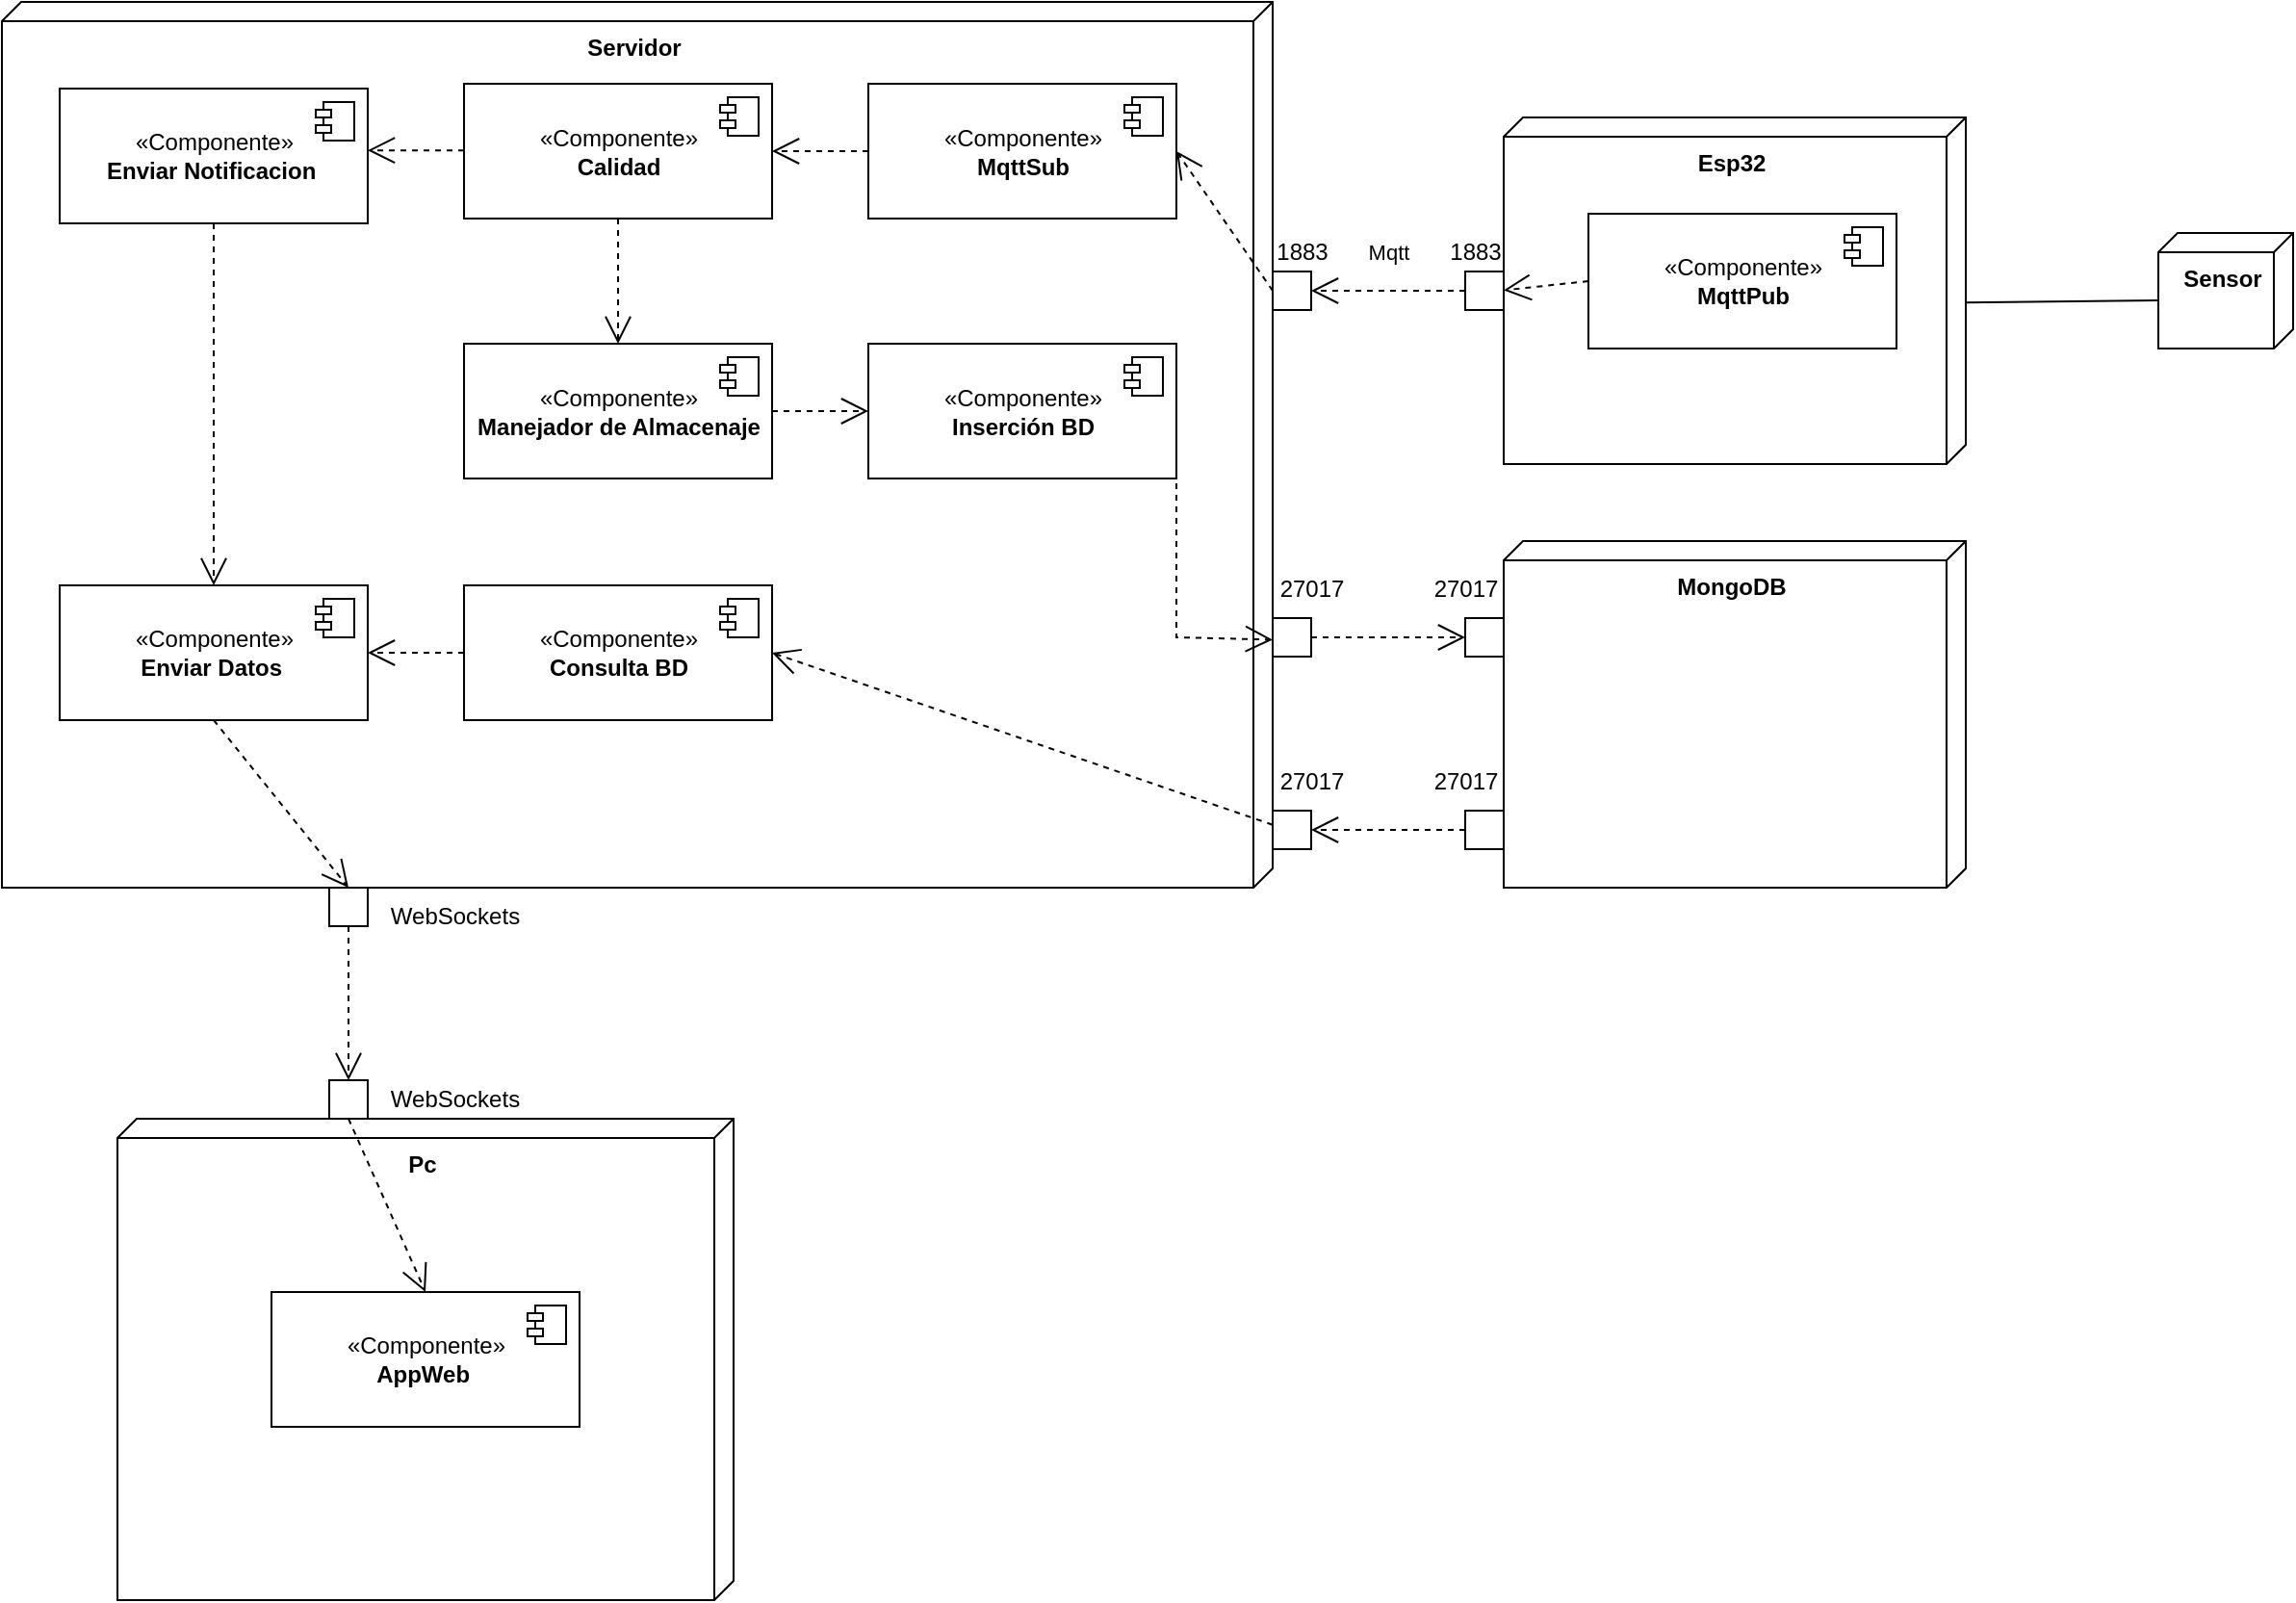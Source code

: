 <mxfile version="20.5.1" type="github">
  <diagram name="Page-1" id="e7e014a7-5840-1c2e-5031-d8a46d1fe8dd">
    <mxGraphModel dx="2995" dy="733" grid="1" gridSize="10" guides="1" tooltips="1" connect="1" arrows="1" fold="1" page="1" pageScale="1" pageWidth="1169" pageHeight="826" background="none" math="0" shadow="0">
      <root>
        <mxCell id="0" />
        <mxCell id="1" parent="0" />
        <mxCell id="D7pw64qDKN3Jk1SbKEh4-42" value="&lt;b&gt;Servidor&lt;/b&gt;" style="verticalAlign=top;align=center;shape=cube;size=10;direction=south;fontStyle=0;html=1;boundedLbl=1;spacingLeft=5;" vertex="1" parent="1">
          <mxGeometry x="-60" y="110" width="660" height="460" as="geometry" />
        </mxCell>
        <mxCell id="D7pw64qDKN3Jk1SbKEh4-44" value="&lt;div style=&quot;&quot;&gt;&lt;b style=&quot;background-color: initial;&quot;&gt;Sensor&lt;/b&gt;&lt;/div&gt;" style="verticalAlign=top;align=center;shape=cube;size=10;direction=south;fontStyle=0;html=1;boundedLbl=1;spacingLeft=5;" vertex="1" parent="1">
          <mxGeometry x="1060" y="230" width="70" height="60" as="geometry" />
        </mxCell>
        <mxCell id="D7pw64qDKN3Jk1SbKEh4-46" value="&lt;div style=&quot;&quot;&gt;&lt;b style=&quot;background-color: initial;&quot;&gt;Esp32&lt;/b&gt;&lt;/div&gt;" style="verticalAlign=top;align=center;shape=cube;size=10;direction=south;fontStyle=0;html=1;boundedLbl=1;spacingLeft=5;" vertex="1" parent="1">
          <mxGeometry x="720" y="170" width="240" height="180" as="geometry" />
        </mxCell>
        <mxCell id="D7pw64qDKN3Jk1SbKEh4-47" value="" style="whiteSpace=wrap;html=1;aspect=fixed;" vertex="1" parent="1">
          <mxGeometry x="700" y="250" width="20" height="20" as="geometry" />
        </mxCell>
        <mxCell id="D7pw64qDKN3Jk1SbKEh4-48" value="" style="endArrow=none;html=1;rounded=0;entryX=0;entryY=0;entryDx=35;entryDy=70;entryPerimeter=0;exitX=0.534;exitY=0.002;exitDx=0;exitDy=0;exitPerimeter=0;" edge="1" parent="1" source="D7pw64qDKN3Jk1SbKEh4-46" target="D7pw64qDKN3Jk1SbKEh4-44">
          <mxGeometry width="50" height="50" relative="1" as="geometry">
            <mxPoint x="900" y="265" as="sourcePoint" />
            <mxPoint x="980" y="265" as="targetPoint" />
          </mxGeometry>
        </mxCell>
        <mxCell id="D7pw64qDKN3Jk1SbKEh4-56" value="Mqtt" style="endArrow=open;endSize=12;dashed=1;html=1;rounded=0;entryX=1;entryY=0.5;entryDx=0;entryDy=0;exitX=0;exitY=0.5;exitDx=0;exitDy=0;" edge="1" parent="1" source="D7pw64qDKN3Jk1SbKEh4-47" target="D7pw64qDKN3Jk1SbKEh4-57">
          <mxGeometry y="-20" width="160" relative="1" as="geometry">
            <mxPoint x="650" y="120" as="sourcePoint" />
            <mxPoint x="810" y="120" as="targetPoint" />
            <mxPoint as="offset" />
          </mxGeometry>
        </mxCell>
        <mxCell id="D7pw64qDKN3Jk1SbKEh4-57" value="" style="whiteSpace=wrap;html=1;aspect=fixed;" vertex="1" parent="1">
          <mxGeometry x="600" y="250" width="20" height="20" as="geometry" />
        </mxCell>
        <mxCell id="D7pw64qDKN3Jk1SbKEh4-58" value="1883" style="text;html=1;align=center;verticalAlign=middle;resizable=0;points=[];autosize=1;strokeColor=none;fillColor=none;" vertex="1" parent="1">
          <mxGeometry x="680" y="225" width="50" height="30" as="geometry" />
        </mxCell>
        <mxCell id="D7pw64qDKN3Jk1SbKEh4-59" value="1883" style="text;html=1;align=center;verticalAlign=middle;resizable=0;points=[];autosize=1;strokeColor=none;fillColor=none;" vertex="1" parent="1">
          <mxGeometry x="590" y="225" width="50" height="30" as="geometry" />
        </mxCell>
        <mxCell id="D7pw64qDKN3Jk1SbKEh4-60" value="" style="endArrow=open;endSize=12;dashed=1;html=1;rounded=0;entryX=1;entryY=0.5;entryDx=0;entryDy=0;exitX=0;exitY=0.5;exitDx=0;exitDy=0;" edge="1" parent="1" source="D7pw64qDKN3Jk1SbKEh4-61">
          <mxGeometry x="-0.099" y="-20" width="160" relative="1" as="geometry">
            <mxPoint x="770" y="240" as="sourcePoint" />
            <mxPoint x="720" y="259.75" as="targetPoint" />
            <mxPoint as="offset" />
          </mxGeometry>
        </mxCell>
        <mxCell id="D7pw64qDKN3Jk1SbKEh4-61" value="«Componente»&lt;br&gt;&lt;b&gt;MqttPub&lt;/b&gt;" style="html=1;dropTarget=0;" vertex="1" parent="1">
          <mxGeometry x="764" y="220" width="160" height="70" as="geometry" />
        </mxCell>
        <mxCell id="D7pw64qDKN3Jk1SbKEh4-62" value="" style="shape=module;jettyWidth=8;jettyHeight=4;" vertex="1" parent="D7pw64qDKN3Jk1SbKEh4-61">
          <mxGeometry x="1" width="20" height="20" relative="1" as="geometry">
            <mxPoint x="-27" y="7" as="offset" />
          </mxGeometry>
        </mxCell>
        <mxCell id="D7pw64qDKN3Jk1SbKEh4-63" value="«Componente»&lt;br&gt;&lt;b&gt;MqttSub&lt;/b&gt;" style="html=1;dropTarget=0;" vertex="1" parent="1">
          <mxGeometry x="390" y="152.5" width="160" height="70" as="geometry" />
        </mxCell>
        <mxCell id="D7pw64qDKN3Jk1SbKEh4-64" value="" style="shape=module;jettyWidth=8;jettyHeight=4;" vertex="1" parent="D7pw64qDKN3Jk1SbKEh4-63">
          <mxGeometry x="1" width="20" height="20" relative="1" as="geometry">
            <mxPoint x="-27" y="7" as="offset" />
          </mxGeometry>
        </mxCell>
        <mxCell id="D7pw64qDKN3Jk1SbKEh4-66" value="" style="endArrow=open;endSize=12;dashed=1;html=1;rounded=0;entryX=1;entryY=0.5;entryDx=0;entryDy=0;exitX=0;exitY=0.5;exitDx=0;exitDy=0;" edge="1" parent="1" source="D7pw64qDKN3Jk1SbKEh4-57" target="D7pw64qDKN3Jk1SbKEh4-63">
          <mxGeometry x="-0.099" y="-20" width="160" relative="1" as="geometry">
            <mxPoint x="564" y="265.25" as="sourcePoint" />
            <mxPoint x="520" y="270" as="targetPoint" />
            <mxPoint as="offset" />
          </mxGeometry>
        </mxCell>
        <mxCell id="D7pw64qDKN3Jk1SbKEh4-67" value="«Componente»&lt;br&gt;&lt;b&gt;Calidad&lt;/b&gt;" style="html=1;dropTarget=0;" vertex="1" parent="1">
          <mxGeometry x="180" y="152.5" width="160" height="70" as="geometry" />
        </mxCell>
        <mxCell id="D7pw64qDKN3Jk1SbKEh4-68" value="" style="shape=module;jettyWidth=8;jettyHeight=4;" vertex="1" parent="D7pw64qDKN3Jk1SbKEh4-67">
          <mxGeometry x="1" width="20" height="20" relative="1" as="geometry">
            <mxPoint x="-27" y="7" as="offset" />
          </mxGeometry>
        </mxCell>
        <mxCell id="D7pw64qDKN3Jk1SbKEh4-69" value="«Componente»&lt;br&gt;&lt;b&gt;Manejador de Almacenaje&lt;/b&gt;" style="html=1;dropTarget=0;" vertex="1" parent="1">
          <mxGeometry x="180" y="287.5" width="160" height="70" as="geometry" />
        </mxCell>
        <mxCell id="D7pw64qDKN3Jk1SbKEh4-70" value="" style="shape=module;jettyWidth=8;jettyHeight=4;" vertex="1" parent="D7pw64qDKN3Jk1SbKEh4-69">
          <mxGeometry x="1" width="20" height="20" relative="1" as="geometry">
            <mxPoint x="-27" y="7" as="offset" />
          </mxGeometry>
        </mxCell>
        <mxCell id="D7pw64qDKN3Jk1SbKEh4-71" value="«Componente»&lt;br&gt;&lt;b&gt;Inserción BD&lt;/b&gt;" style="html=1;dropTarget=0;" vertex="1" parent="1">
          <mxGeometry x="390" y="287.5" width="160" height="70" as="geometry" />
        </mxCell>
        <mxCell id="D7pw64qDKN3Jk1SbKEh4-72" value="" style="shape=module;jettyWidth=8;jettyHeight=4;" vertex="1" parent="D7pw64qDKN3Jk1SbKEh4-71">
          <mxGeometry x="1" width="20" height="20" relative="1" as="geometry">
            <mxPoint x="-27" y="7" as="offset" />
          </mxGeometry>
        </mxCell>
        <mxCell id="D7pw64qDKN3Jk1SbKEh4-73" value="" style="endArrow=open;endSize=12;dashed=1;html=1;rounded=0;entryX=1;entryY=0.5;entryDx=0;entryDy=0;exitX=0;exitY=0.5;exitDx=0;exitDy=0;" edge="1" parent="1" source="D7pw64qDKN3Jk1SbKEh4-63" target="D7pw64qDKN3Jk1SbKEh4-67">
          <mxGeometry x="-0.099" y="-20" width="160" relative="1" as="geometry">
            <mxPoint x="400" y="270" as="sourcePoint" />
            <mxPoint x="350" y="200" as="targetPoint" />
            <mxPoint as="offset" />
          </mxGeometry>
        </mxCell>
        <mxCell id="D7pw64qDKN3Jk1SbKEh4-74" value="" style="endArrow=open;endSize=12;dashed=1;html=1;rounded=0;entryX=0;entryY=0.5;entryDx=0;entryDy=0;exitX=1;exitY=0.5;exitDx=0;exitDy=0;" edge="1" parent="1" source="D7pw64qDKN3Jk1SbKEh4-69" target="D7pw64qDKN3Jk1SbKEh4-71">
          <mxGeometry x="-0.099" y="-20" width="160" relative="1" as="geometry">
            <mxPoint x="400" y="200" as="sourcePoint" />
            <mxPoint x="350" y="200" as="targetPoint" />
            <mxPoint as="offset" />
          </mxGeometry>
        </mxCell>
        <mxCell id="D7pw64qDKN3Jk1SbKEh4-75" value="" style="endArrow=open;endSize=12;dashed=1;html=1;rounded=0;entryX=0.5;entryY=0;entryDx=0;entryDy=0;exitX=0.5;exitY=1;exitDx=0;exitDy=0;" edge="1" parent="1" source="D7pw64qDKN3Jk1SbKEh4-67" target="D7pw64qDKN3Jk1SbKEh4-69">
          <mxGeometry x="-0.099" y="-20" width="160" relative="1" as="geometry">
            <mxPoint x="400" y="200" as="sourcePoint" />
            <mxPoint x="350" y="200" as="targetPoint" />
            <mxPoint as="offset" />
          </mxGeometry>
        </mxCell>
        <mxCell id="D7pw64qDKN3Jk1SbKEh4-76" value="«Componente»&lt;br&gt;&lt;b&gt;Consulta BD&lt;/b&gt;" style="html=1;dropTarget=0;" vertex="1" parent="1">
          <mxGeometry x="180" y="413" width="160" height="70" as="geometry" />
        </mxCell>
        <mxCell id="D7pw64qDKN3Jk1SbKEh4-77" value="" style="shape=module;jettyWidth=8;jettyHeight=4;" vertex="1" parent="D7pw64qDKN3Jk1SbKEh4-76">
          <mxGeometry x="1" width="20" height="20" relative="1" as="geometry">
            <mxPoint x="-27" y="7" as="offset" />
          </mxGeometry>
        </mxCell>
        <mxCell id="D7pw64qDKN3Jk1SbKEh4-78" value="«Componente»&lt;br&gt;&lt;b&gt;Enviar Datos&amp;nbsp;&lt;/b&gt;" style="html=1;dropTarget=0;" vertex="1" parent="1">
          <mxGeometry x="-30" y="413" width="160" height="70" as="geometry" />
        </mxCell>
        <mxCell id="D7pw64qDKN3Jk1SbKEh4-79" value="" style="shape=module;jettyWidth=8;jettyHeight=4;" vertex="1" parent="D7pw64qDKN3Jk1SbKEh4-78">
          <mxGeometry x="1" width="20" height="20" relative="1" as="geometry">
            <mxPoint x="-27" y="7" as="offset" />
          </mxGeometry>
        </mxCell>
        <mxCell id="D7pw64qDKN3Jk1SbKEh4-80" value="«Componente»&lt;br&gt;&lt;b&gt;Enviar Notificacion&amp;nbsp;&lt;/b&gt;" style="html=1;dropTarget=0;" vertex="1" parent="1">
          <mxGeometry x="-30" y="155" width="160" height="70" as="geometry" />
        </mxCell>
        <mxCell id="D7pw64qDKN3Jk1SbKEh4-81" value="" style="shape=module;jettyWidth=8;jettyHeight=4;" vertex="1" parent="D7pw64qDKN3Jk1SbKEh4-80">
          <mxGeometry x="1" width="20" height="20" relative="1" as="geometry">
            <mxPoint x="-27" y="7" as="offset" />
          </mxGeometry>
        </mxCell>
        <mxCell id="D7pw64qDKN3Jk1SbKEh4-82" value="" style="endArrow=open;endSize=12;dashed=1;html=1;rounded=0;entryX=1;entryY=0.5;entryDx=0;entryDy=0;exitX=0;exitY=0.5;exitDx=0;exitDy=0;" edge="1" parent="1">
          <mxGeometry x="-0.099" y="-20" width="160" relative="1" as="geometry">
            <mxPoint x="180" y="187.07" as="sourcePoint" />
            <mxPoint x="130" y="187.07" as="targetPoint" />
            <mxPoint as="offset" />
          </mxGeometry>
        </mxCell>
        <mxCell id="D7pw64qDKN3Jk1SbKEh4-83" value="" style="endArrow=open;endSize=12;dashed=1;html=1;rounded=0;exitX=0;exitY=0.5;exitDx=0;exitDy=0;" edge="1" parent="1" source="D7pw64qDKN3Jk1SbKEh4-76">
          <mxGeometry x="-0.099" y="-20" width="160" relative="1" as="geometry">
            <mxPoint x="170" y="448" as="sourcePoint" />
            <mxPoint x="130" y="448" as="targetPoint" />
            <mxPoint as="offset" />
          </mxGeometry>
        </mxCell>
        <mxCell id="D7pw64qDKN3Jk1SbKEh4-84" value="" style="whiteSpace=wrap;html=1;aspect=fixed;" vertex="1" parent="1">
          <mxGeometry x="600" y="530" width="20" height="20" as="geometry" />
        </mxCell>
        <mxCell id="D7pw64qDKN3Jk1SbKEh4-85" value="27017" style="text;html=1;align=center;verticalAlign=middle;resizable=0;points=[];autosize=1;strokeColor=none;fillColor=none;" vertex="1" parent="1">
          <mxGeometry x="590" y="500" width="60" height="30" as="geometry" />
        </mxCell>
        <mxCell id="D7pw64qDKN3Jk1SbKEh4-86" value="&lt;div style=&quot;&quot;&gt;&lt;b&gt;MongoDB&lt;/b&gt;&lt;/div&gt;" style="verticalAlign=top;align=center;shape=cube;size=10;direction=south;fontStyle=0;html=1;boundedLbl=1;spacingLeft=5;" vertex="1" parent="1">
          <mxGeometry x="720" y="390" width="240" height="180" as="geometry" />
        </mxCell>
        <mxCell id="D7pw64qDKN3Jk1SbKEh4-87" value="" style="whiteSpace=wrap;html=1;aspect=fixed;" vertex="1" parent="1">
          <mxGeometry x="700" y="530" width="20" height="20" as="geometry" />
        </mxCell>
        <mxCell id="D7pw64qDKN3Jk1SbKEh4-88" value="27017" style="text;html=1;align=center;verticalAlign=middle;resizable=0;points=[];autosize=1;strokeColor=none;fillColor=none;" vertex="1" parent="1">
          <mxGeometry x="670" y="500" width="60" height="30" as="geometry" />
        </mxCell>
        <mxCell id="D7pw64qDKN3Jk1SbKEh4-89" value="" style="endArrow=open;endSize=12;dashed=1;html=1;rounded=0;entryX=1;entryY=0.5;entryDx=0;entryDy=0;exitX=0;exitY=0.5;exitDx=0;exitDy=0;" edge="1" parent="1" source="D7pw64qDKN3Jk1SbKEh4-87" target="D7pw64qDKN3Jk1SbKEh4-84">
          <mxGeometry y="-20" width="160" relative="1" as="geometry">
            <mxPoint x="670" y="495" as="sourcePoint" />
            <mxPoint x="620" y="494.64" as="targetPoint" />
            <mxPoint as="offset" />
          </mxGeometry>
        </mxCell>
        <mxCell id="D7pw64qDKN3Jk1SbKEh4-90" value="" style="whiteSpace=wrap;html=1;aspect=fixed;" vertex="1" parent="1">
          <mxGeometry x="600" y="430" width="20" height="20" as="geometry" />
        </mxCell>
        <mxCell id="D7pw64qDKN3Jk1SbKEh4-91" value="" style="whiteSpace=wrap;html=1;aspect=fixed;" vertex="1" parent="1">
          <mxGeometry x="700" y="430" width="20" height="20" as="geometry" />
        </mxCell>
        <mxCell id="D7pw64qDKN3Jk1SbKEh4-92" value="" style="endArrow=open;endSize=12;dashed=1;html=1;rounded=0;exitX=1;exitY=0.5;exitDx=0;exitDy=0;entryX=0;entryY=0.5;entryDx=0;entryDy=0;" edge="1" source="D7pw64qDKN3Jk1SbKEh4-90" target="D7pw64qDKN3Jk1SbKEh4-91" parent="1">
          <mxGeometry y="-20" width="160" relative="1" as="geometry">
            <mxPoint x="670" y="395" as="sourcePoint" />
            <mxPoint x="680" y="450" as="targetPoint" />
            <mxPoint as="offset" />
          </mxGeometry>
        </mxCell>
        <mxCell id="D7pw64qDKN3Jk1SbKEh4-93" value="27017" style="text;html=1;align=center;verticalAlign=middle;resizable=0;points=[];autosize=1;strokeColor=none;fillColor=none;" vertex="1" parent="1">
          <mxGeometry x="590" y="400" width="60" height="30" as="geometry" />
        </mxCell>
        <mxCell id="D7pw64qDKN3Jk1SbKEh4-94" value="27017" style="text;html=1;align=center;verticalAlign=middle;resizable=0;points=[];autosize=1;strokeColor=none;fillColor=none;" vertex="1" parent="1">
          <mxGeometry x="670" y="400" width="60" height="30" as="geometry" />
        </mxCell>
        <mxCell id="D7pw64qDKN3Jk1SbKEh4-96" value="" style="endArrow=open;endSize=12;dashed=1;html=1;rounded=0;entryX=0.72;entryY=0;entryDx=0;entryDy=0;entryPerimeter=0;" edge="1" parent="1" target="D7pw64qDKN3Jk1SbKEh4-42">
          <mxGeometry y="-20" width="160" relative="1" as="geometry">
            <mxPoint x="550" y="360" as="sourcePoint" />
            <mxPoint x="580" y="414.74" as="targetPoint" />
            <Array as="points">
              <mxPoint x="550" y="440" />
            </Array>
            <mxPoint as="offset" />
          </mxGeometry>
        </mxCell>
        <mxCell id="D7pw64qDKN3Jk1SbKEh4-97" value="" style="endArrow=open;endSize=12;dashed=1;html=1;rounded=0;entryX=1;entryY=0.5;entryDx=0;entryDy=0;exitX=0.929;exitY=0;exitDx=0;exitDy=0;exitPerimeter=0;" edge="1" parent="1" source="D7pw64qDKN3Jk1SbKEh4-42" target="D7pw64qDKN3Jk1SbKEh4-76">
          <mxGeometry y="-20" width="160" relative="1" as="geometry">
            <mxPoint x="585" y="529.49" as="sourcePoint" />
            <mxPoint x="505" y="529.49" as="targetPoint" />
            <mxPoint as="offset" />
          </mxGeometry>
        </mxCell>
        <mxCell id="D7pw64qDKN3Jk1SbKEh4-98" value="" style="whiteSpace=wrap;html=1;aspect=fixed;" vertex="1" parent="1">
          <mxGeometry x="110" y="570" width="20" height="20" as="geometry" />
        </mxCell>
        <mxCell id="D7pw64qDKN3Jk1SbKEh4-99" value="WebSockets" style="text;html=1;align=center;verticalAlign=middle;resizable=0;points=[];autosize=1;strokeColor=none;fillColor=none;" vertex="1" parent="1">
          <mxGeometry x="130" y="570" width="90" height="30" as="geometry" />
        </mxCell>
        <mxCell id="D7pw64qDKN3Jk1SbKEh4-100" value="&lt;div style=&quot;&quot;&gt;&lt;b&gt;Pc&lt;/b&gt;&lt;/div&gt;" style="verticalAlign=top;align=center;shape=cube;size=10;direction=south;fontStyle=0;html=1;boundedLbl=1;spacingLeft=5;" vertex="1" parent="1">
          <mxGeometry y="690" width="320" height="250" as="geometry" />
        </mxCell>
        <mxCell id="D7pw64qDKN3Jk1SbKEh4-101" value="«Componente»&lt;br&gt;&lt;b&gt;AppWeb&amp;nbsp;&lt;/b&gt;" style="html=1;dropTarget=0;" vertex="1" parent="1">
          <mxGeometry x="80" y="780" width="160" height="70" as="geometry" />
        </mxCell>
        <mxCell id="D7pw64qDKN3Jk1SbKEh4-102" value="" style="shape=module;jettyWidth=8;jettyHeight=4;" vertex="1" parent="D7pw64qDKN3Jk1SbKEh4-101">
          <mxGeometry x="1" width="20" height="20" relative="1" as="geometry">
            <mxPoint x="-27" y="7" as="offset" />
          </mxGeometry>
        </mxCell>
        <mxCell id="D7pw64qDKN3Jk1SbKEh4-104" value="" style="whiteSpace=wrap;html=1;aspect=fixed;" vertex="1" parent="1">
          <mxGeometry x="110" y="670" width="20" height="20" as="geometry" />
        </mxCell>
        <mxCell id="D7pw64qDKN3Jk1SbKEh4-105" value="WebSockets" style="text;html=1;align=center;verticalAlign=middle;resizable=0;points=[];autosize=1;strokeColor=none;fillColor=none;" vertex="1" parent="1">
          <mxGeometry x="130" y="665" width="90" height="30" as="geometry" />
        </mxCell>
        <mxCell id="D7pw64qDKN3Jk1SbKEh4-106" value="" style="endArrow=open;endSize=12;dashed=1;html=1;rounded=0;exitX=0.5;exitY=1;exitDx=0;exitDy=0;entryX=0.5;entryY=0;entryDx=0;entryDy=0;" edge="1" parent="1" source="D7pw64qDKN3Jk1SbKEh4-98" target="D7pw64qDKN3Jk1SbKEh4-104">
          <mxGeometry x="-0.099" y="-20" width="160" relative="1" as="geometry">
            <mxPoint x="190" y="458" as="sourcePoint" />
            <mxPoint x="140" y="458" as="targetPoint" />
            <mxPoint as="offset" />
          </mxGeometry>
        </mxCell>
        <mxCell id="D7pw64qDKN3Jk1SbKEh4-107" value="" style="endArrow=open;endSize=12;dashed=1;html=1;rounded=0;exitX=0.5;exitY=1;exitDx=0;exitDy=0;entryX=0.5;entryY=0;entryDx=0;entryDy=0;" edge="1" parent="1" source="D7pw64qDKN3Jk1SbKEh4-78" target="D7pw64qDKN3Jk1SbKEh4-98">
          <mxGeometry x="-0.099" y="-20" width="160" relative="1" as="geometry">
            <mxPoint x="190" y="458" as="sourcePoint" />
            <mxPoint x="140" y="458" as="targetPoint" />
            <mxPoint as="offset" />
          </mxGeometry>
        </mxCell>
        <mxCell id="D7pw64qDKN3Jk1SbKEh4-108" value="" style="endArrow=open;endSize=12;dashed=1;html=1;rounded=0;entryX=0.5;entryY=0;entryDx=0;entryDy=0;exitX=0.5;exitY=1;exitDx=0;exitDy=0;" edge="1" parent="1" source="D7pw64qDKN3Jk1SbKEh4-80" target="D7pw64qDKN3Jk1SbKEh4-78">
          <mxGeometry x="-0.099" y="-20" width="160" relative="1" as="geometry">
            <mxPoint x="190" y="197.07" as="sourcePoint" />
            <mxPoint x="140" y="197.07" as="targetPoint" />
            <mxPoint as="offset" />
          </mxGeometry>
        </mxCell>
        <mxCell id="D7pw64qDKN3Jk1SbKEh4-109" value="" style="endArrow=open;endSize=12;dashed=1;html=1;rounded=0;exitX=0.5;exitY=1;exitDx=0;exitDy=0;entryX=0.5;entryY=0;entryDx=0;entryDy=0;" edge="1" parent="1" source="D7pw64qDKN3Jk1SbKEh4-104" target="D7pw64qDKN3Jk1SbKEh4-101">
          <mxGeometry x="-0.099" y="-20" width="160" relative="1" as="geometry">
            <mxPoint x="129" y="695" as="sourcePoint" />
            <mxPoint x="129" y="775" as="targetPoint" />
            <mxPoint as="offset" />
          </mxGeometry>
        </mxCell>
      </root>
    </mxGraphModel>
  </diagram>
</mxfile>
